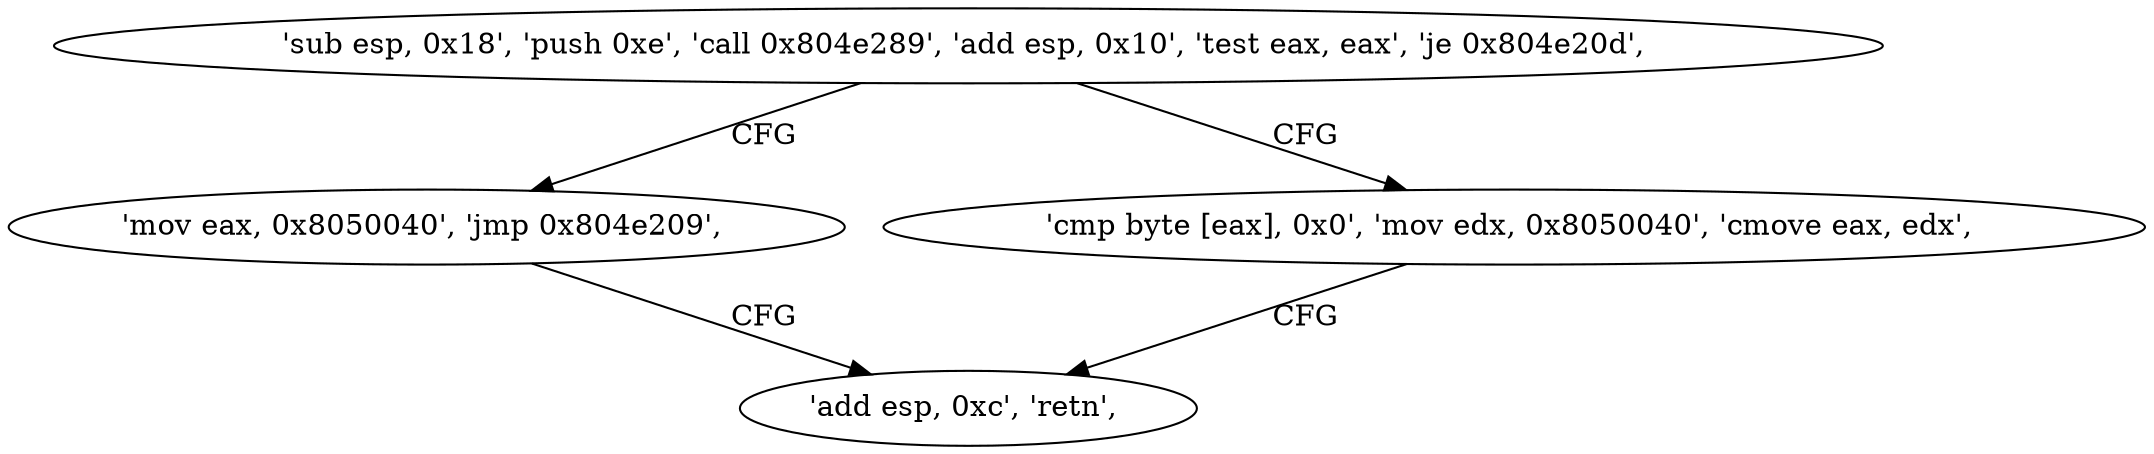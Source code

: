 digraph "func" {
"134537709" [label = "'sub esp, 0x18', 'push 0xe', 'call 0x804e289', 'add esp, 0x10', 'test eax, eax', 'je 0x804e20d', " ]
"134537741" [label = "'mov eax, 0x8050040', 'jmp 0x804e209', " ]
"134537726" [label = "'cmp byte [eax], 0x0', 'mov edx, 0x8050040', 'cmove eax, edx', " ]
"134537737" [label = "'add esp, 0xc', 'retn', " ]
"134537709" -> "134537741" [ label = "CFG" ]
"134537709" -> "134537726" [ label = "CFG" ]
"134537741" -> "134537737" [ label = "CFG" ]
"134537726" -> "134537737" [ label = "CFG" ]
}
